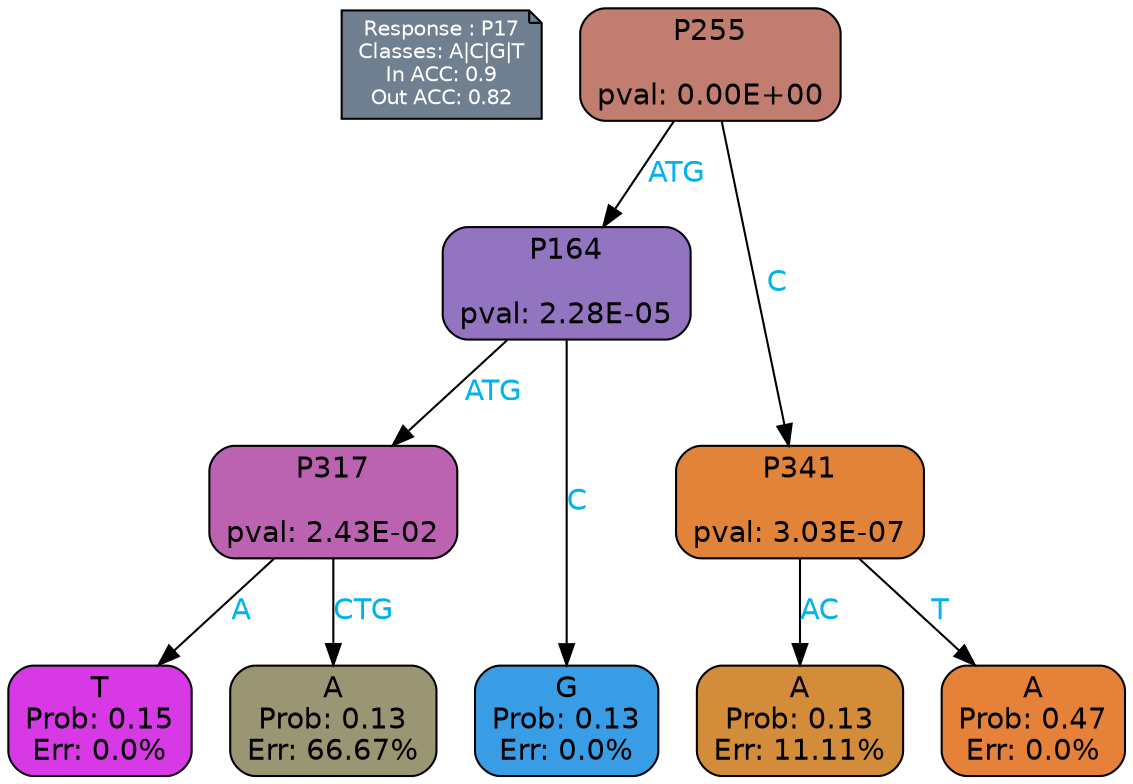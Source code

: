digraph Tree {
node [shape=box, style="filled, rounded", color="black", fontname=helvetica] ;
graph [ranksep=equally, splines=polylines, bgcolor=transparent, dpi=600] ;
edge [fontname=helvetica] ;
LEGEND [label="Response : P17
Classes: A|C|G|T
In ACC: 0.9
Out ACC: 0.82
",shape=note,align=left,style=filled,fillcolor="slategray",fontcolor="white",fontsize=10];1 [label="P255

pval: 0.00E+00", fillcolor="#c17d6f"] ;
2 [label="P164

pval: 2.28E-05", fillcolor="#9374c1"] ;
3 [label="P317

pval: 2.43E-02", fillcolor="#bb62b1"] ;
4 [label="T
Prob: 0.15
Err: 0.0%", fillcolor="#d739e5"] ;
5 [label="A
Prob: 0.13
Err: 66.67%", fillcolor="#9a9572"] ;
6 [label="G
Prob: 0.13
Err: 0.0%", fillcolor="#399de5"] ;
7 [label="P341

pval: 3.03E-07", fillcolor="#e18338"] ;
8 [label="A
Prob: 0.13
Err: 11.11%", fillcolor="#d38c39"] ;
9 [label="A
Prob: 0.47
Err: 0.0%", fillcolor="#e58139"] ;
1 -> 2 [label="ATG",fontcolor=deepskyblue2] ;
1 -> 7 [label="C",fontcolor=deepskyblue2] ;
2 -> 3 [label="ATG",fontcolor=deepskyblue2] ;
2 -> 6 [label="C",fontcolor=deepskyblue2] ;
3 -> 4 [label="A",fontcolor=deepskyblue2] ;
3 -> 5 [label="CTG",fontcolor=deepskyblue2] ;
7 -> 8 [label="AC",fontcolor=deepskyblue2] ;
7 -> 9 [label="T",fontcolor=deepskyblue2] ;
{rank = same; 4;5;6;8;9;}{rank = same; LEGEND;1;}}